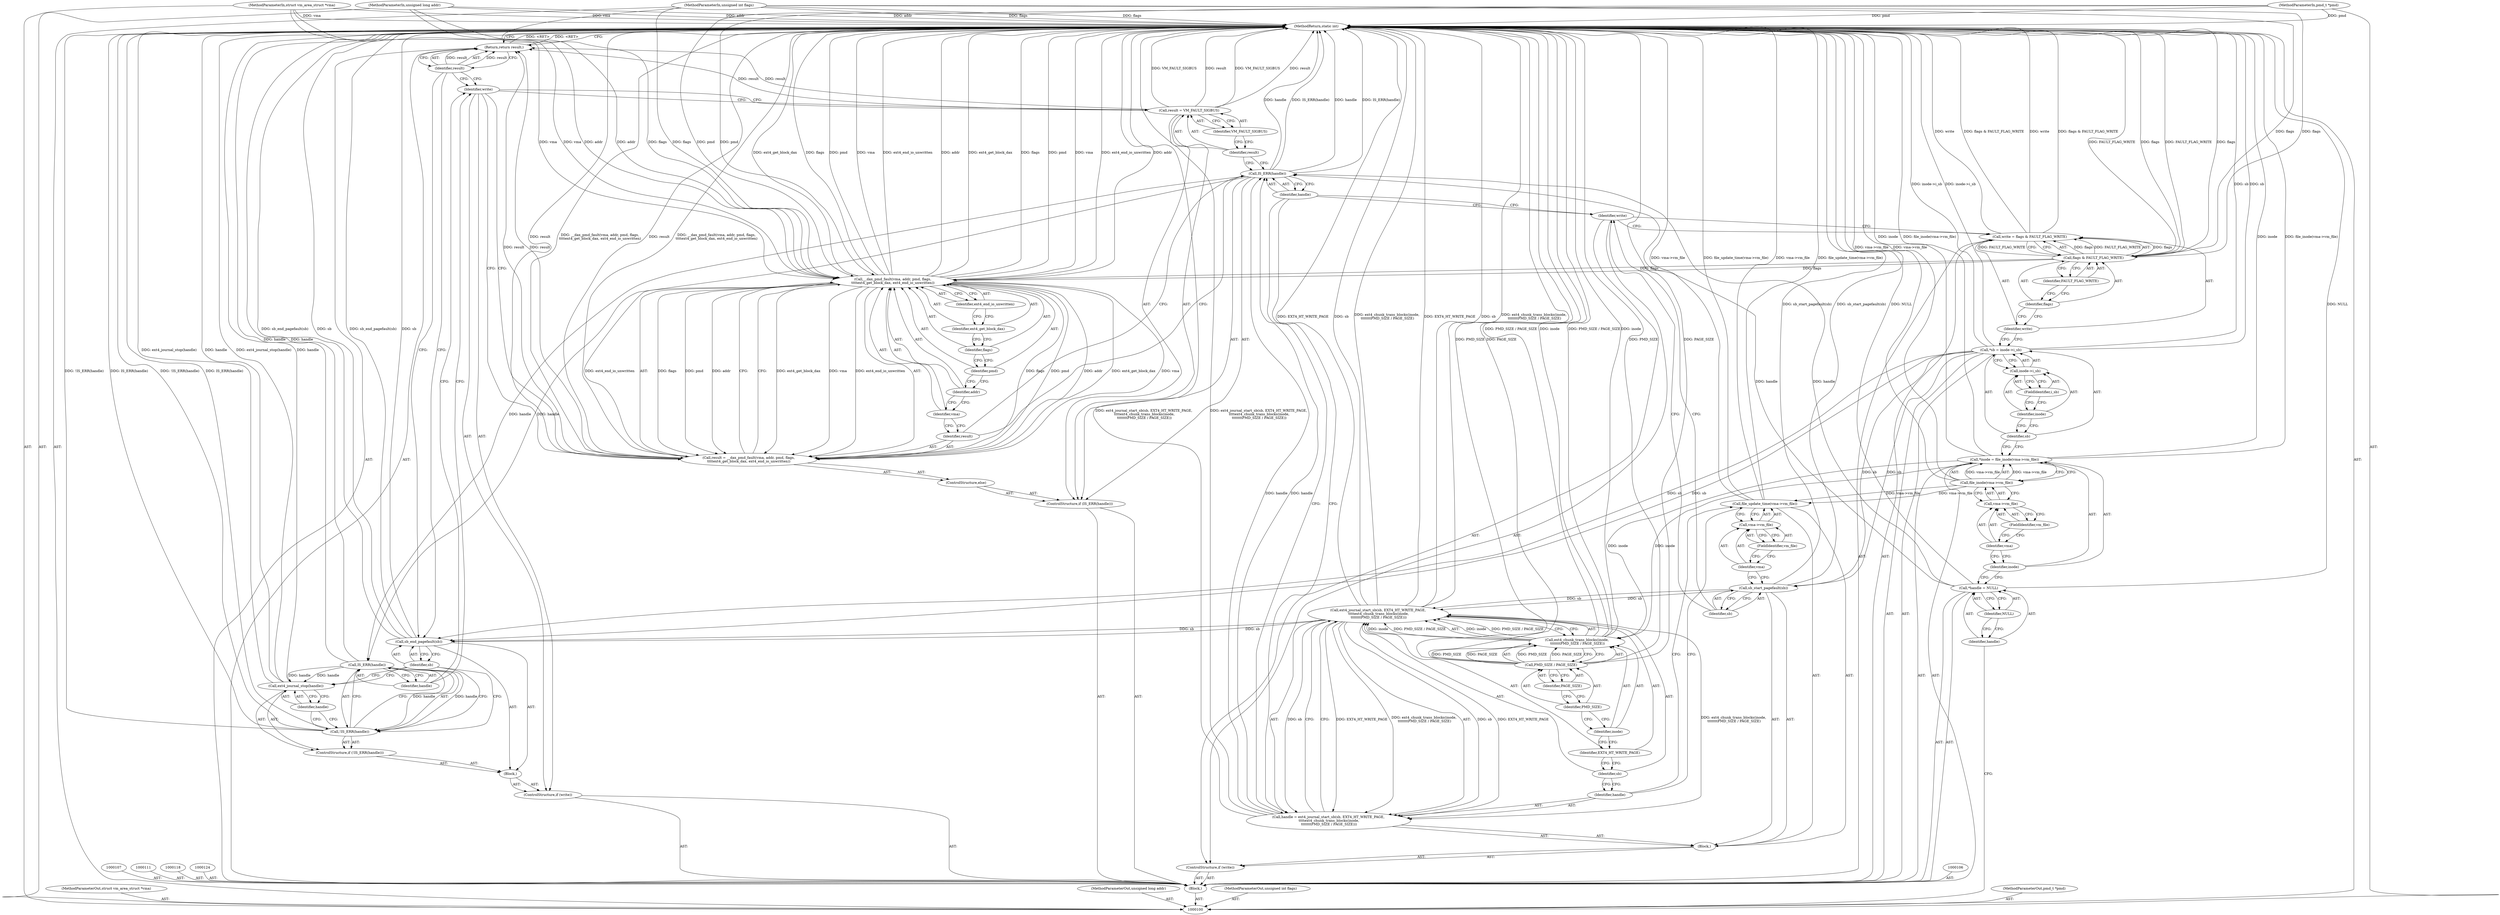 digraph "1_linux_ea3d7209ca01da209cda6f0dea8be9cc4b7a933b_4" {
"1000178" [label="(MethodReturn,static int)"];
"1000101" [label="(MethodParameterIn,struct vm_area_struct *vma)"];
"1000260" [label="(MethodParameterOut,struct vm_area_struct *vma)"];
"1000102" [label="(MethodParameterIn,unsigned long addr)"];
"1000261" [label="(MethodParameterOut,unsigned long addr)"];
"1000132" [label="(Block,)"];
"1000130" [label="(ControlStructure,if (write))"];
"1000131" [label="(Identifier,write)"];
"1000134" [label="(Identifier,sb)"];
"1000133" [label="(Call,sb_start_pagefault(sb))"];
"1000136" [label="(Call,vma->vm_file)"];
"1000137" [label="(Identifier,vma)"];
"1000138" [label="(FieldIdentifier,vm_file)"];
"1000135" [label="(Call,file_update_time(vma->vm_file))"];
"1000141" [label="(Call,ext4_journal_start_sb(sb, EXT4_HT_WRITE_PAGE,\n \t\t\t\text4_chunk_trans_blocks(inode,\n \t\t\t\t\t\t\tPMD_SIZE / PAGE_SIZE)))"];
"1000139" [label="(Call,handle = ext4_journal_start_sb(sb, EXT4_HT_WRITE_PAGE,\n \t\t\t\text4_chunk_trans_blocks(inode,\n \t\t\t\t\t\t\tPMD_SIZE / PAGE_SIZE)))"];
"1000140" [label="(Identifier,handle)"];
"1000142" [label="(Identifier,sb)"];
"1000143" [label="(Identifier,EXT4_HT_WRITE_PAGE)"];
"1000145" [label="(Identifier,inode)"];
"1000144" [label="(Call,ext4_chunk_trans_blocks(inode,\n \t\t\t\t\t\t\tPMD_SIZE / PAGE_SIZE))"];
"1000148" [label="(Identifier,PAGE_SIZE)"];
"1000146" [label="(Call,PMD_SIZE / PAGE_SIZE)"];
"1000147" [label="(Identifier,PMD_SIZE)"];
"1000151" [label="(Identifier,handle)"];
"1000149" [label="(ControlStructure,if (IS_ERR(handle)))"];
"1000150" [label="(Call,IS_ERR(handle))"];
"1000154" [label="(Identifier,VM_FAULT_SIGBUS)"];
"1000152" [label="(Call,result = VM_FAULT_SIGBUS)"];
"1000153" [label="(Identifier,result)"];
"1000104" [label="(MethodParameterIn,unsigned int flags)"];
"1000263" [label="(MethodParameterOut,unsigned int flags)"];
"1000103" [label="(MethodParameterIn,pmd_t *pmd)"];
"1000262" [label="(MethodParameterOut,pmd_t *pmd)"];
"1000155" [label="(ControlStructure,else)"];
"1000158" [label="(Call,__dax_pmd_fault(vma, addr, pmd, flags,\n\t\t\t\text4_get_block_dax, ext4_end_io_unwritten))"];
"1000156" [label="(Call,result = __dax_pmd_fault(vma, addr, pmd, flags,\n\t\t\t\text4_get_block_dax, ext4_end_io_unwritten))"];
"1000157" [label="(Identifier,result)"];
"1000159" [label="(Identifier,vma)"];
"1000160" [label="(Identifier,addr)"];
"1000161" [label="(Identifier,pmd)"];
"1000162" [label="(Identifier,flags)"];
"1000164" [label="(Identifier,ext4_end_io_unwritten)"];
"1000163" [label="(Identifier,ext4_get_block_dax)"];
"1000167" [label="(Block,)"];
"1000165" [label="(ControlStructure,if (write))"];
"1000166" [label="(Identifier,write)"];
"1000171" [label="(Identifier,handle)"];
"1000168" [label="(ControlStructure,if (!IS_ERR(handle)))"];
"1000169" [label="(Call,!IS_ERR(handle))"];
"1000170" [label="(Call,IS_ERR(handle))"];
"1000173" [label="(Identifier,handle)"];
"1000172" [label="(Call,ext4_journal_stop(handle))"];
"1000175" [label="(Identifier,sb)"];
"1000174" [label="(Call,sb_end_pagefault(sb))"];
"1000105" [label="(Block,)"];
"1000176" [label="(Return,return result;)"];
"1000177" [label="(Identifier,result)"];
"1000108" [label="(Call,*handle = NULL)"];
"1000109" [label="(Identifier,handle)"];
"1000110" [label="(Identifier,NULL)"];
"1000112" [label="(Call,*inode = file_inode(vma->vm_file))"];
"1000113" [label="(Identifier,inode)"];
"1000114" [label="(Call,file_inode(vma->vm_file))"];
"1000115" [label="(Call,vma->vm_file)"];
"1000116" [label="(Identifier,vma)"];
"1000117" [label="(FieldIdentifier,vm_file)"];
"1000119" [label="(Call,*sb = inode->i_sb)"];
"1000120" [label="(Identifier,sb)"];
"1000121" [label="(Call,inode->i_sb)"];
"1000122" [label="(Identifier,inode)"];
"1000123" [label="(FieldIdentifier,i_sb)"];
"1000127" [label="(Call,flags & FAULT_FLAG_WRITE)"];
"1000128" [label="(Identifier,flags)"];
"1000129" [label="(Identifier,FAULT_FLAG_WRITE)"];
"1000125" [label="(Call,write = flags & FAULT_FLAG_WRITE)"];
"1000126" [label="(Identifier,write)"];
"1000178" -> "1000100"  [label="AST: "];
"1000178" -> "1000176"  [label="CFG: "];
"1000158" -> "1000178"  [label="DDG: vma"];
"1000158" -> "1000178"  [label="DDG: ext4_end_io_unwritten"];
"1000158" -> "1000178"  [label="DDG: addr"];
"1000158" -> "1000178"  [label="DDG: ext4_get_block_dax"];
"1000158" -> "1000178"  [label="DDG: flags"];
"1000158" -> "1000178"  [label="DDG: pmd"];
"1000150" -> "1000178"  [label="DDG: handle"];
"1000150" -> "1000178"  [label="DDG: IS_ERR(handle)"];
"1000169" -> "1000178"  [label="DDG: !IS_ERR(handle)"];
"1000169" -> "1000178"  [label="DDG: IS_ERR(handle)"];
"1000156" -> "1000178"  [label="DDG: result"];
"1000156" -> "1000178"  [label="DDG: __dax_pmd_fault(vma, addr, pmd, flags,\n\t\t\t\text4_get_block_dax, ext4_end_io_unwritten)"];
"1000104" -> "1000178"  [label="DDG: flags"];
"1000146" -> "1000178"  [label="DDG: PAGE_SIZE"];
"1000146" -> "1000178"  [label="DDG: PMD_SIZE"];
"1000152" -> "1000178"  [label="DDG: VM_FAULT_SIGBUS"];
"1000152" -> "1000178"  [label="DDG: result"];
"1000125" -> "1000178"  [label="DDG: write"];
"1000125" -> "1000178"  [label="DDG: flags & FAULT_FLAG_WRITE"];
"1000172" -> "1000178"  [label="DDG: ext4_journal_stop(handle)"];
"1000172" -> "1000178"  [label="DDG: handle"];
"1000141" -> "1000178"  [label="DDG: sb"];
"1000141" -> "1000178"  [label="DDG: ext4_chunk_trans_blocks(inode,\n \t\t\t\t\t\t\tPMD_SIZE / PAGE_SIZE)"];
"1000141" -> "1000178"  [label="DDG: EXT4_HT_WRITE_PAGE"];
"1000112" -> "1000178"  [label="DDG: file_inode(vma->vm_file)"];
"1000112" -> "1000178"  [label="DDG: inode"];
"1000139" -> "1000178"  [label="DDG: ext4_journal_start_sb(sb, EXT4_HT_WRITE_PAGE,\n \t\t\t\text4_chunk_trans_blocks(inode,\n \t\t\t\t\t\t\tPMD_SIZE / PAGE_SIZE))"];
"1000127" -> "1000178"  [label="DDG: FAULT_FLAG_WRITE"];
"1000127" -> "1000178"  [label="DDG: flags"];
"1000103" -> "1000178"  [label="DDG: pmd"];
"1000114" -> "1000178"  [label="DDG: vma->vm_file"];
"1000119" -> "1000178"  [label="DDG: inode->i_sb"];
"1000119" -> "1000178"  [label="DDG: sb"];
"1000133" -> "1000178"  [label="DDG: sb_start_pagefault(sb)"];
"1000102" -> "1000178"  [label="DDG: addr"];
"1000135" -> "1000178"  [label="DDG: file_update_time(vma->vm_file)"];
"1000135" -> "1000178"  [label="DDG: vma->vm_file"];
"1000101" -> "1000178"  [label="DDG: vma"];
"1000108" -> "1000178"  [label="DDG: NULL"];
"1000144" -> "1000178"  [label="DDG: inode"];
"1000144" -> "1000178"  [label="DDG: PMD_SIZE / PAGE_SIZE"];
"1000170" -> "1000178"  [label="DDG: handle"];
"1000174" -> "1000178"  [label="DDG: sb_end_pagefault(sb)"];
"1000174" -> "1000178"  [label="DDG: sb"];
"1000176" -> "1000178"  [label="DDG: <RET>"];
"1000101" -> "1000100"  [label="AST: "];
"1000101" -> "1000178"  [label="DDG: vma"];
"1000101" -> "1000158"  [label="DDG: vma"];
"1000260" -> "1000100"  [label="AST: "];
"1000102" -> "1000100"  [label="AST: "];
"1000102" -> "1000178"  [label="DDG: addr"];
"1000102" -> "1000158"  [label="DDG: addr"];
"1000261" -> "1000100"  [label="AST: "];
"1000132" -> "1000130"  [label="AST: "];
"1000133" -> "1000132"  [label="AST: "];
"1000135" -> "1000132"  [label="AST: "];
"1000139" -> "1000132"  [label="AST: "];
"1000130" -> "1000105"  [label="AST: "];
"1000131" -> "1000130"  [label="AST: "];
"1000132" -> "1000130"  [label="AST: "];
"1000131" -> "1000130"  [label="AST: "];
"1000131" -> "1000125"  [label="CFG: "];
"1000134" -> "1000131"  [label="CFG: "];
"1000151" -> "1000131"  [label="CFG: "];
"1000134" -> "1000133"  [label="AST: "];
"1000134" -> "1000131"  [label="CFG: "];
"1000133" -> "1000134"  [label="CFG: "];
"1000133" -> "1000132"  [label="AST: "];
"1000133" -> "1000134"  [label="CFG: "];
"1000134" -> "1000133"  [label="AST: "];
"1000137" -> "1000133"  [label="CFG: "];
"1000133" -> "1000178"  [label="DDG: sb_start_pagefault(sb)"];
"1000119" -> "1000133"  [label="DDG: sb"];
"1000133" -> "1000141"  [label="DDG: sb"];
"1000136" -> "1000135"  [label="AST: "];
"1000136" -> "1000138"  [label="CFG: "];
"1000137" -> "1000136"  [label="AST: "];
"1000138" -> "1000136"  [label="AST: "];
"1000135" -> "1000136"  [label="CFG: "];
"1000137" -> "1000136"  [label="AST: "];
"1000137" -> "1000133"  [label="CFG: "];
"1000138" -> "1000137"  [label="CFG: "];
"1000138" -> "1000136"  [label="AST: "];
"1000138" -> "1000137"  [label="CFG: "];
"1000136" -> "1000138"  [label="CFG: "];
"1000135" -> "1000132"  [label="AST: "];
"1000135" -> "1000136"  [label="CFG: "];
"1000136" -> "1000135"  [label="AST: "];
"1000140" -> "1000135"  [label="CFG: "];
"1000135" -> "1000178"  [label="DDG: file_update_time(vma->vm_file)"];
"1000135" -> "1000178"  [label="DDG: vma->vm_file"];
"1000114" -> "1000135"  [label="DDG: vma->vm_file"];
"1000141" -> "1000139"  [label="AST: "];
"1000141" -> "1000144"  [label="CFG: "];
"1000142" -> "1000141"  [label="AST: "];
"1000143" -> "1000141"  [label="AST: "];
"1000144" -> "1000141"  [label="AST: "];
"1000139" -> "1000141"  [label="CFG: "];
"1000141" -> "1000178"  [label="DDG: sb"];
"1000141" -> "1000178"  [label="DDG: ext4_chunk_trans_blocks(inode,\n \t\t\t\t\t\t\tPMD_SIZE / PAGE_SIZE)"];
"1000141" -> "1000178"  [label="DDG: EXT4_HT_WRITE_PAGE"];
"1000141" -> "1000139"  [label="DDG: sb"];
"1000141" -> "1000139"  [label="DDG: EXT4_HT_WRITE_PAGE"];
"1000141" -> "1000139"  [label="DDG: ext4_chunk_trans_blocks(inode,\n \t\t\t\t\t\t\tPMD_SIZE / PAGE_SIZE)"];
"1000133" -> "1000141"  [label="DDG: sb"];
"1000144" -> "1000141"  [label="DDG: inode"];
"1000144" -> "1000141"  [label="DDG: PMD_SIZE / PAGE_SIZE"];
"1000141" -> "1000174"  [label="DDG: sb"];
"1000139" -> "1000132"  [label="AST: "];
"1000139" -> "1000141"  [label="CFG: "];
"1000140" -> "1000139"  [label="AST: "];
"1000141" -> "1000139"  [label="AST: "];
"1000151" -> "1000139"  [label="CFG: "];
"1000139" -> "1000178"  [label="DDG: ext4_journal_start_sb(sb, EXT4_HT_WRITE_PAGE,\n \t\t\t\text4_chunk_trans_blocks(inode,\n \t\t\t\t\t\t\tPMD_SIZE / PAGE_SIZE))"];
"1000141" -> "1000139"  [label="DDG: sb"];
"1000141" -> "1000139"  [label="DDG: EXT4_HT_WRITE_PAGE"];
"1000141" -> "1000139"  [label="DDG: ext4_chunk_trans_blocks(inode,\n \t\t\t\t\t\t\tPMD_SIZE / PAGE_SIZE)"];
"1000139" -> "1000150"  [label="DDG: handle"];
"1000140" -> "1000139"  [label="AST: "];
"1000140" -> "1000135"  [label="CFG: "];
"1000142" -> "1000140"  [label="CFG: "];
"1000142" -> "1000141"  [label="AST: "];
"1000142" -> "1000140"  [label="CFG: "];
"1000143" -> "1000142"  [label="CFG: "];
"1000143" -> "1000141"  [label="AST: "];
"1000143" -> "1000142"  [label="CFG: "];
"1000145" -> "1000143"  [label="CFG: "];
"1000145" -> "1000144"  [label="AST: "];
"1000145" -> "1000143"  [label="CFG: "];
"1000147" -> "1000145"  [label="CFG: "];
"1000144" -> "1000141"  [label="AST: "];
"1000144" -> "1000146"  [label="CFG: "];
"1000145" -> "1000144"  [label="AST: "];
"1000146" -> "1000144"  [label="AST: "];
"1000141" -> "1000144"  [label="CFG: "];
"1000144" -> "1000178"  [label="DDG: inode"];
"1000144" -> "1000178"  [label="DDG: PMD_SIZE / PAGE_SIZE"];
"1000144" -> "1000141"  [label="DDG: inode"];
"1000144" -> "1000141"  [label="DDG: PMD_SIZE / PAGE_SIZE"];
"1000112" -> "1000144"  [label="DDG: inode"];
"1000146" -> "1000144"  [label="DDG: PMD_SIZE"];
"1000146" -> "1000144"  [label="DDG: PAGE_SIZE"];
"1000148" -> "1000146"  [label="AST: "];
"1000148" -> "1000147"  [label="CFG: "];
"1000146" -> "1000148"  [label="CFG: "];
"1000146" -> "1000144"  [label="AST: "];
"1000146" -> "1000148"  [label="CFG: "];
"1000147" -> "1000146"  [label="AST: "];
"1000148" -> "1000146"  [label="AST: "];
"1000144" -> "1000146"  [label="CFG: "];
"1000146" -> "1000178"  [label="DDG: PAGE_SIZE"];
"1000146" -> "1000178"  [label="DDG: PMD_SIZE"];
"1000146" -> "1000144"  [label="DDG: PMD_SIZE"];
"1000146" -> "1000144"  [label="DDG: PAGE_SIZE"];
"1000147" -> "1000146"  [label="AST: "];
"1000147" -> "1000145"  [label="CFG: "];
"1000148" -> "1000147"  [label="CFG: "];
"1000151" -> "1000150"  [label="AST: "];
"1000151" -> "1000139"  [label="CFG: "];
"1000151" -> "1000131"  [label="CFG: "];
"1000150" -> "1000151"  [label="CFG: "];
"1000149" -> "1000105"  [label="AST: "];
"1000150" -> "1000149"  [label="AST: "];
"1000152" -> "1000149"  [label="AST: "];
"1000155" -> "1000149"  [label="AST: "];
"1000150" -> "1000149"  [label="AST: "];
"1000150" -> "1000151"  [label="CFG: "];
"1000151" -> "1000150"  [label="AST: "];
"1000153" -> "1000150"  [label="CFG: "];
"1000157" -> "1000150"  [label="CFG: "];
"1000150" -> "1000178"  [label="DDG: handle"];
"1000150" -> "1000178"  [label="DDG: IS_ERR(handle)"];
"1000139" -> "1000150"  [label="DDG: handle"];
"1000108" -> "1000150"  [label="DDG: handle"];
"1000150" -> "1000170"  [label="DDG: handle"];
"1000154" -> "1000152"  [label="AST: "];
"1000154" -> "1000153"  [label="CFG: "];
"1000152" -> "1000154"  [label="CFG: "];
"1000152" -> "1000149"  [label="AST: "];
"1000152" -> "1000154"  [label="CFG: "];
"1000153" -> "1000152"  [label="AST: "];
"1000154" -> "1000152"  [label="AST: "];
"1000166" -> "1000152"  [label="CFG: "];
"1000152" -> "1000178"  [label="DDG: VM_FAULT_SIGBUS"];
"1000152" -> "1000178"  [label="DDG: result"];
"1000152" -> "1000176"  [label="DDG: result"];
"1000153" -> "1000152"  [label="AST: "];
"1000153" -> "1000150"  [label="CFG: "];
"1000154" -> "1000153"  [label="CFG: "];
"1000104" -> "1000100"  [label="AST: "];
"1000104" -> "1000178"  [label="DDG: flags"];
"1000104" -> "1000127"  [label="DDG: flags"];
"1000104" -> "1000158"  [label="DDG: flags"];
"1000263" -> "1000100"  [label="AST: "];
"1000103" -> "1000100"  [label="AST: "];
"1000103" -> "1000178"  [label="DDG: pmd"];
"1000103" -> "1000158"  [label="DDG: pmd"];
"1000262" -> "1000100"  [label="AST: "];
"1000155" -> "1000149"  [label="AST: "];
"1000156" -> "1000155"  [label="AST: "];
"1000158" -> "1000156"  [label="AST: "];
"1000158" -> "1000164"  [label="CFG: "];
"1000159" -> "1000158"  [label="AST: "];
"1000160" -> "1000158"  [label="AST: "];
"1000161" -> "1000158"  [label="AST: "];
"1000162" -> "1000158"  [label="AST: "];
"1000163" -> "1000158"  [label="AST: "];
"1000164" -> "1000158"  [label="AST: "];
"1000156" -> "1000158"  [label="CFG: "];
"1000158" -> "1000178"  [label="DDG: vma"];
"1000158" -> "1000178"  [label="DDG: ext4_end_io_unwritten"];
"1000158" -> "1000178"  [label="DDG: addr"];
"1000158" -> "1000178"  [label="DDG: ext4_get_block_dax"];
"1000158" -> "1000178"  [label="DDG: flags"];
"1000158" -> "1000178"  [label="DDG: pmd"];
"1000158" -> "1000156"  [label="DDG: flags"];
"1000158" -> "1000156"  [label="DDG: pmd"];
"1000158" -> "1000156"  [label="DDG: addr"];
"1000158" -> "1000156"  [label="DDG: ext4_get_block_dax"];
"1000158" -> "1000156"  [label="DDG: vma"];
"1000158" -> "1000156"  [label="DDG: ext4_end_io_unwritten"];
"1000101" -> "1000158"  [label="DDG: vma"];
"1000102" -> "1000158"  [label="DDG: addr"];
"1000103" -> "1000158"  [label="DDG: pmd"];
"1000127" -> "1000158"  [label="DDG: flags"];
"1000104" -> "1000158"  [label="DDG: flags"];
"1000156" -> "1000155"  [label="AST: "];
"1000156" -> "1000158"  [label="CFG: "];
"1000157" -> "1000156"  [label="AST: "];
"1000158" -> "1000156"  [label="AST: "];
"1000166" -> "1000156"  [label="CFG: "];
"1000156" -> "1000178"  [label="DDG: result"];
"1000156" -> "1000178"  [label="DDG: __dax_pmd_fault(vma, addr, pmd, flags,\n\t\t\t\text4_get_block_dax, ext4_end_io_unwritten)"];
"1000158" -> "1000156"  [label="DDG: flags"];
"1000158" -> "1000156"  [label="DDG: pmd"];
"1000158" -> "1000156"  [label="DDG: addr"];
"1000158" -> "1000156"  [label="DDG: ext4_get_block_dax"];
"1000158" -> "1000156"  [label="DDG: vma"];
"1000158" -> "1000156"  [label="DDG: ext4_end_io_unwritten"];
"1000156" -> "1000176"  [label="DDG: result"];
"1000157" -> "1000156"  [label="AST: "];
"1000157" -> "1000150"  [label="CFG: "];
"1000159" -> "1000157"  [label="CFG: "];
"1000159" -> "1000158"  [label="AST: "];
"1000159" -> "1000157"  [label="CFG: "];
"1000160" -> "1000159"  [label="CFG: "];
"1000160" -> "1000158"  [label="AST: "];
"1000160" -> "1000159"  [label="CFG: "];
"1000161" -> "1000160"  [label="CFG: "];
"1000161" -> "1000158"  [label="AST: "];
"1000161" -> "1000160"  [label="CFG: "];
"1000162" -> "1000161"  [label="CFG: "];
"1000162" -> "1000158"  [label="AST: "];
"1000162" -> "1000161"  [label="CFG: "];
"1000163" -> "1000162"  [label="CFG: "];
"1000164" -> "1000158"  [label="AST: "];
"1000164" -> "1000163"  [label="CFG: "];
"1000158" -> "1000164"  [label="CFG: "];
"1000163" -> "1000158"  [label="AST: "];
"1000163" -> "1000162"  [label="CFG: "];
"1000164" -> "1000163"  [label="CFG: "];
"1000167" -> "1000165"  [label="AST: "];
"1000168" -> "1000167"  [label="AST: "];
"1000174" -> "1000167"  [label="AST: "];
"1000165" -> "1000105"  [label="AST: "];
"1000166" -> "1000165"  [label="AST: "];
"1000167" -> "1000165"  [label="AST: "];
"1000166" -> "1000165"  [label="AST: "];
"1000166" -> "1000152"  [label="CFG: "];
"1000166" -> "1000156"  [label="CFG: "];
"1000171" -> "1000166"  [label="CFG: "];
"1000177" -> "1000166"  [label="CFG: "];
"1000171" -> "1000170"  [label="AST: "];
"1000171" -> "1000166"  [label="CFG: "];
"1000170" -> "1000171"  [label="CFG: "];
"1000168" -> "1000167"  [label="AST: "];
"1000169" -> "1000168"  [label="AST: "];
"1000172" -> "1000168"  [label="AST: "];
"1000169" -> "1000168"  [label="AST: "];
"1000169" -> "1000170"  [label="CFG: "];
"1000170" -> "1000169"  [label="AST: "];
"1000173" -> "1000169"  [label="CFG: "];
"1000175" -> "1000169"  [label="CFG: "];
"1000169" -> "1000178"  [label="DDG: !IS_ERR(handle)"];
"1000169" -> "1000178"  [label="DDG: IS_ERR(handle)"];
"1000170" -> "1000169"  [label="DDG: handle"];
"1000170" -> "1000169"  [label="AST: "];
"1000170" -> "1000171"  [label="CFG: "];
"1000171" -> "1000170"  [label="AST: "];
"1000169" -> "1000170"  [label="CFG: "];
"1000170" -> "1000178"  [label="DDG: handle"];
"1000170" -> "1000169"  [label="DDG: handle"];
"1000150" -> "1000170"  [label="DDG: handle"];
"1000170" -> "1000172"  [label="DDG: handle"];
"1000173" -> "1000172"  [label="AST: "];
"1000173" -> "1000169"  [label="CFG: "];
"1000172" -> "1000173"  [label="CFG: "];
"1000172" -> "1000168"  [label="AST: "];
"1000172" -> "1000173"  [label="CFG: "];
"1000173" -> "1000172"  [label="AST: "];
"1000175" -> "1000172"  [label="CFG: "];
"1000172" -> "1000178"  [label="DDG: ext4_journal_stop(handle)"];
"1000172" -> "1000178"  [label="DDG: handle"];
"1000170" -> "1000172"  [label="DDG: handle"];
"1000175" -> "1000174"  [label="AST: "];
"1000175" -> "1000172"  [label="CFG: "];
"1000175" -> "1000169"  [label="CFG: "];
"1000174" -> "1000175"  [label="CFG: "];
"1000174" -> "1000167"  [label="AST: "];
"1000174" -> "1000175"  [label="CFG: "];
"1000175" -> "1000174"  [label="AST: "];
"1000177" -> "1000174"  [label="CFG: "];
"1000174" -> "1000178"  [label="DDG: sb_end_pagefault(sb)"];
"1000174" -> "1000178"  [label="DDG: sb"];
"1000141" -> "1000174"  [label="DDG: sb"];
"1000119" -> "1000174"  [label="DDG: sb"];
"1000105" -> "1000100"  [label="AST: "];
"1000106" -> "1000105"  [label="AST: "];
"1000107" -> "1000105"  [label="AST: "];
"1000108" -> "1000105"  [label="AST: "];
"1000111" -> "1000105"  [label="AST: "];
"1000112" -> "1000105"  [label="AST: "];
"1000118" -> "1000105"  [label="AST: "];
"1000119" -> "1000105"  [label="AST: "];
"1000124" -> "1000105"  [label="AST: "];
"1000125" -> "1000105"  [label="AST: "];
"1000130" -> "1000105"  [label="AST: "];
"1000149" -> "1000105"  [label="AST: "];
"1000165" -> "1000105"  [label="AST: "];
"1000176" -> "1000105"  [label="AST: "];
"1000176" -> "1000105"  [label="AST: "];
"1000176" -> "1000177"  [label="CFG: "];
"1000177" -> "1000176"  [label="AST: "];
"1000178" -> "1000176"  [label="CFG: "];
"1000176" -> "1000178"  [label="DDG: <RET>"];
"1000177" -> "1000176"  [label="DDG: result"];
"1000156" -> "1000176"  [label="DDG: result"];
"1000152" -> "1000176"  [label="DDG: result"];
"1000177" -> "1000176"  [label="AST: "];
"1000177" -> "1000174"  [label="CFG: "];
"1000177" -> "1000166"  [label="CFG: "];
"1000176" -> "1000177"  [label="CFG: "];
"1000177" -> "1000176"  [label="DDG: result"];
"1000108" -> "1000105"  [label="AST: "];
"1000108" -> "1000110"  [label="CFG: "];
"1000109" -> "1000108"  [label="AST: "];
"1000110" -> "1000108"  [label="AST: "];
"1000113" -> "1000108"  [label="CFG: "];
"1000108" -> "1000178"  [label="DDG: NULL"];
"1000108" -> "1000150"  [label="DDG: handle"];
"1000109" -> "1000108"  [label="AST: "];
"1000109" -> "1000100"  [label="CFG: "];
"1000110" -> "1000109"  [label="CFG: "];
"1000110" -> "1000108"  [label="AST: "];
"1000110" -> "1000109"  [label="CFG: "];
"1000108" -> "1000110"  [label="CFG: "];
"1000112" -> "1000105"  [label="AST: "];
"1000112" -> "1000114"  [label="CFG: "];
"1000113" -> "1000112"  [label="AST: "];
"1000114" -> "1000112"  [label="AST: "];
"1000120" -> "1000112"  [label="CFG: "];
"1000112" -> "1000178"  [label="DDG: file_inode(vma->vm_file)"];
"1000112" -> "1000178"  [label="DDG: inode"];
"1000114" -> "1000112"  [label="DDG: vma->vm_file"];
"1000112" -> "1000144"  [label="DDG: inode"];
"1000113" -> "1000112"  [label="AST: "];
"1000113" -> "1000108"  [label="CFG: "];
"1000116" -> "1000113"  [label="CFG: "];
"1000114" -> "1000112"  [label="AST: "];
"1000114" -> "1000115"  [label="CFG: "];
"1000115" -> "1000114"  [label="AST: "];
"1000112" -> "1000114"  [label="CFG: "];
"1000114" -> "1000178"  [label="DDG: vma->vm_file"];
"1000114" -> "1000112"  [label="DDG: vma->vm_file"];
"1000114" -> "1000135"  [label="DDG: vma->vm_file"];
"1000115" -> "1000114"  [label="AST: "];
"1000115" -> "1000117"  [label="CFG: "];
"1000116" -> "1000115"  [label="AST: "];
"1000117" -> "1000115"  [label="AST: "];
"1000114" -> "1000115"  [label="CFG: "];
"1000116" -> "1000115"  [label="AST: "];
"1000116" -> "1000113"  [label="CFG: "];
"1000117" -> "1000116"  [label="CFG: "];
"1000117" -> "1000115"  [label="AST: "];
"1000117" -> "1000116"  [label="CFG: "];
"1000115" -> "1000117"  [label="CFG: "];
"1000119" -> "1000105"  [label="AST: "];
"1000119" -> "1000121"  [label="CFG: "];
"1000120" -> "1000119"  [label="AST: "];
"1000121" -> "1000119"  [label="AST: "];
"1000126" -> "1000119"  [label="CFG: "];
"1000119" -> "1000178"  [label="DDG: inode->i_sb"];
"1000119" -> "1000178"  [label="DDG: sb"];
"1000119" -> "1000133"  [label="DDG: sb"];
"1000119" -> "1000174"  [label="DDG: sb"];
"1000120" -> "1000119"  [label="AST: "];
"1000120" -> "1000112"  [label="CFG: "];
"1000122" -> "1000120"  [label="CFG: "];
"1000121" -> "1000119"  [label="AST: "];
"1000121" -> "1000123"  [label="CFG: "];
"1000122" -> "1000121"  [label="AST: "];
"1000123" -> "1000121"  [label="AST: "];
"1000119" -> "1000121"  [label="CFG: "];
"1000122" -> "1000121"  [label="AST: "];
"1000122" -> "1000120"  [label="CFG: "];
"1000123" -> "1000122"  [label="CFG: "];
"1000123" -> "1000121"  [label="AST: "];
"1000123" -> "1000122"  [label="CFG: "];
"1000121" -> "1000123"  [label="CFG: "];
"1000127" -> "1000125"  [label="AST: "];
"1000127" -> "1000129"  [label="CFG: "];
"1000128" -> "1000127"  [label="AST: "];
"1000129" -> "1000127"  [label="AST: "];
"1000125" -> "1000127"  [label="CFG: "];
"1000127" -> "1000178"  [label="DDG: FAULT_FLAG_WRITE"];
"1000127" -> "1000178"  [label="DDG: flags"];
"1000127" -> "1000125"  [label="DDG: flags"];
"1000127" -> "1000125"  [label="DDG: FAULT_FLAG_WRITE"];
"1000104" -> "1000127"  [label="DDG: flags"];
"1000127" -> "1000158"  [label="DDG: flags"];
"1000128" -> "1000127"  [label="AST: "];
"1000128" -> "1000126"  [label="CFG: "];
"1000129" -> "1000128"  [label="CFG: "];
"1000129" -> "1000127"  [label="AST: "];
"1000129" -> "1000128"  [label="CFG: "];
"1000127" -> "1000129"  [label="CFG: "];
"1000125" -> "1000105"  [label="AST: "];
"1000125" -> "1000127"  [label="CFG: "];
"1000126" -> "1000125"  [label="AST: "];
"1000127" -> "1000125"  [label="AST: "];
"1000131" -> "1000125"  [label="CFG: "];
"1000125" -> "1000178"  [label="DDG: write"];
"1000125" -> "1000178"  [label="DDG: flags & FAULT_FLAG_WRITE"];
"1000127" -> "1000125"  [label="DDG: flags"];
"1000127" -> "1000125"  [label="DDG: FAULT_FLAG_WRITE"];
"1000126" -> "1000125"  [label="AST: "];
"1000126" -> "1000119"  [label="CFG: "];
"1000128" -> "1000126"  [label="CFG: "];
}
